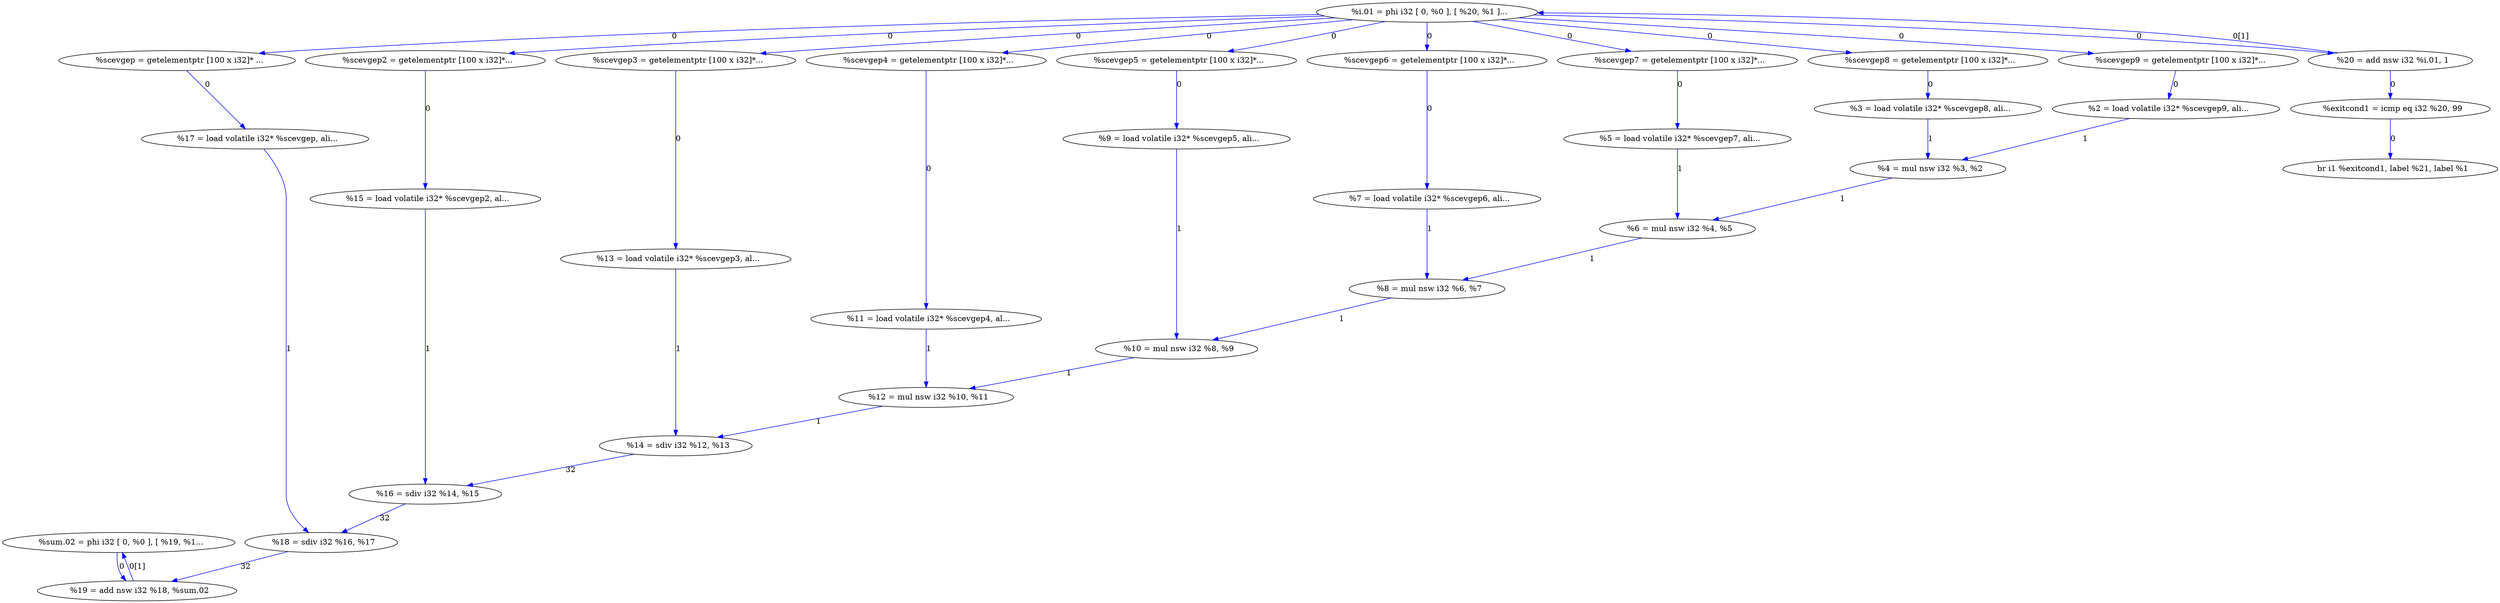 digraph {
Node0x3938700[label="  %19 = add nsw i32 %18, %sum.02"];
Node0x3933df0[label="  %sum.02 = phi i32 [ 0, %0 ], [ %19, %1..."];
Node0x3933df0 -> Node0x3938700[label="0",color=blue];
Node0x3933fe0[label="  %scevgep = getelementptr [100 x i32]* ..."];
Node0x3933f00[label="  %i.01 = phi i32 [ 0, %0 ], [ %20, %1 ]..."];
Node0x3933f00 -> Node0x3933fe0[label="0",color=blue];
Node0x3936d20[label="  %scevgep2 = getelementptr [100 x i32]*..."];
Node0x3933f00 -> Node0x3936d20[label="0",color=blue];
Node0x3936e00[label="  %scevgep3 = getelementptr [100 x i32]*..."];
Node0x3933f00 -> Node0x3936e00[label="0",color=blue];
Node0x3936ee0[label="  %scevgep4 = getelementptr [100 x i32]*..."];
Node0x3933f00 -> Node0x3936ee0[label="0",color=blue];
Node0x3936fc0[label="  %scevgep5 = getelementptr [100 x i32]*..."];
Node0x3933f00 -> Node0x3936fc0[label="0",color=blue];
Node0x39370a0[label="  %scevgep6 = getelementptr [100 x i32]*..."];
Node0x3933f00 -> Node0x39370a0[label="0",color=blue];
Node0x3937180[label="  %scevgep7 = getelementptr [100 x i32]*..."];
Node0x3933f00 -> Node0x3937180[label="0",color=blue];
Node0x3937260[label="  %scevgep8 = getelementptr [100 x i32]*..."];
Node0x3933f00 -> Node0x3937260[label="0",color=blue];
Node0x3937340[label="  %scevgep9 = getelementptr [100 x i32]*..."];
Node0x3933f00 -> Node0x3937340[label="0",color=blue];
Node0x3938810[label="  %20 = add nsw i32 %i.01, 1"];
Node0x3933f00 -> Node0x3938810[label="0",color=blue];
Node0x3938500[label="  %17 = load volatile i32* %scevgep, ali..."];
Node0x3933fe0 -> Node0x3938500[label="0",color=blue];
Node0x3938300[label="  %15 = load volatile i32* %scevgep2, al..."];
Node0x3936d20 -> Node0x3938300[label="0",color=blue];
Node0x3938140[label="  %13 = load volatile i32* %scevgep3, al..."];
Node0x3936e00 -> Node0x3938140[label="0",color=blue];
Node0x3937f40[label="  %11 = load volatile i32* %scevgep4, al..."];
Node0x3936ee0 -> Node0x3937f40[label="0",color=blue];
Node0x3937d40[label="  %9 = load volatile i32* %scevgep5, ali..."];
Node0x3936fc0 -> Node0x3937d40[label="0",color=blue];
Node0x3937b00[label="  %7 = load volatile i32* %scevgep6, ali..."];
Node0x39370a0 -> Node0x3937b00[label="0",color=blue];
Node0x39378c0[label="  %5 = load volatile i32* %scevgep7, ali..."];
Node0x3937180 -> Node0x39378c0[label="0",color=blue];
Node0x39375e0[label="  %3 = load volatile i32* %scevgep8, ali..."];
Node0x3937260 -> Node0x39375e0[label="0",color=blue];
Node0x3937500[label="  %2 = load volatile i32* %scevgep9, ali..."];
Node0x3937340 -> Node0x3937500[label="0",color=blue];
Node0x39376c0[label="  %4 = mul nsw i32 %3, %2"];
Node0x3937500 -> Node0x39376c0[label="1",color=blue];
Node0x39375e0 -> Node0x39376c0[label="1",color=blue];
Node0x39379a0[label="  %6 = mul nsw i32 %4, %5"];
Node0x39376c0 -> Node0x39379a0[label="1",color=blue];
Node0x39378c0 -> Node0x39379a0[label="1",color=blue];
Node0x3937be0[label="  %8 = mul nsw i32 %6, %7"];
Node0x39379a0 -> Node0x3937be0[label="1",color=blue];
Node0x3937b00 -> Node0x3937be0[label="1",color=blue];
Node0x3937e20[label="  %10 = mul nsw i32 %8, %9"];
Node0x3937be0 -> Node0x3937e20[label="1",color=blue];
Node0x3937d40 -> Node0x3937e20[label="1",color=blue];
Node0x3938020[label="  %12 = mul nsw i32 %10, %11"];
Node0x3937e20 -> Node0x3938020[label="1",color=blue];
Node0x3937f40 -> Node0x3938020[label="1",color=blue];
Node0x3938220[label="  %14 = sdiv i32 %12, %13"];
Node0x3938020 -> Node0x3938220[label="1",color=blue];
Node0x3938140 -> Node0x3938220[label="1",color=blue];
Node0x39383e0[label="  %16 = sdiv i32 %14, %15"];
Node0x3938220 -> Node0x39383e0[label="32",color=blue];
Node0x3938300 -> Node0x39383e0[label="1",color=blue];
Node0x39385e0[label="  %18 = sdiv i32 %16, %17"];
Node0x39383e0 -> Node0x39385e0[label="32",color=blue];
Node0x3938500 -> Node0x39385e0[label="1",color=blue];
Node0x39385e0 -> Node0x3938700[label="32",color=blue];
Node0x3933df0 -> Node0x3938700[label="0[1]",color=blue,dir=back];
Node0x3933f00 -> Node0x3938810[label="0[1]",color=blue,dir=back];
Node0x39388f0[label="  %exitcond1 = icmp eq i32 %20, 99"];
Node0x3938810 -> Node0x39388f0[label="0",color=blue];
Node0x3938a00[label="  br i1 %exitcond1, label %21, label %1"];
Node0x39388f0 -> Node0x3938a00[label="0",color=blue];
}
